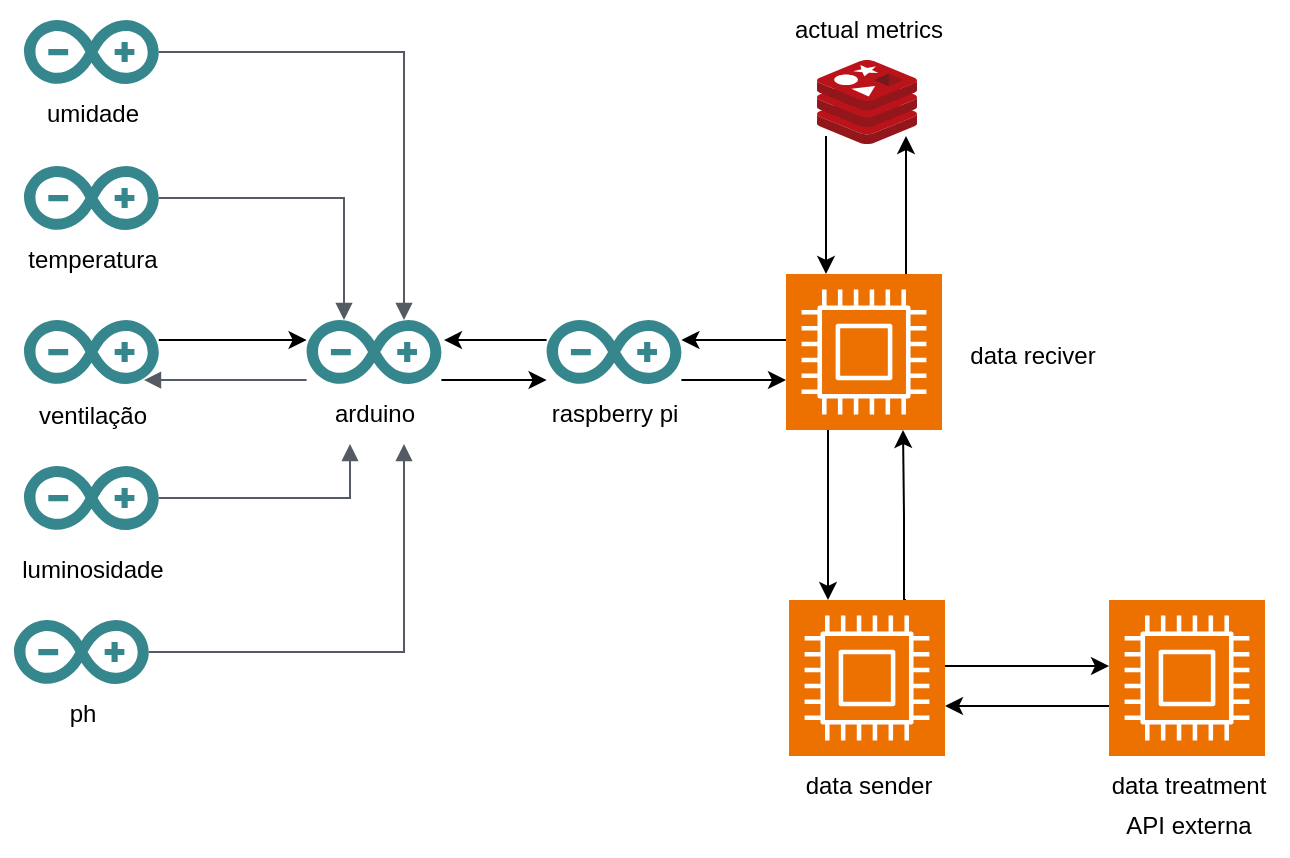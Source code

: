<mxfile version="24.7.5">
  <diagram name="Página-1" id="aqjn5yu_CwYa-IjR6-ns">
    <mxGraphModel dx="1434" dy="838" grid="1" gridSize="10" guides="1" tooltips="1" connect="1" arrows="1" fold="1" page="1" pageScale="1" pageWidth="827" pageHeight="1169" math="0" shadow="0">
      <root>
        <mxCell id="0" />
        <mxCell id="1" parent="0" />
        <mxCell id="mgOll1FOYgMa-ygw_UL6-41" value="" style="edgeStyle=orthogonalEdgeStyle;rounded=0;orthogonalLoop=1;jettySize=auto;html=1;" parent="1" source="mgOll1FOYgMa-ygw_UL6-1" edge="1">
          <mxGeometry relative="1" as="geometry">
            <Array as="points">
              <mxPoint x="501" y="230" />
              <mxPoint x="501" y="230" />
            </Array>
            <mxPoint x="501" y="188" as="targetPoint" />
          </mxGeometry>
        </mxCell>
        <mxCell id="fOibp7O-xZa-6x5nayED-6" value="" style="edgeStyle=orthogonalEdgeStyle;rounded=0;orthogonalLoop=1;jettySize=auto;html=1;" edge="1" parent="1" source="mgOll1FOYgMa-ygw_UL6-1" target="fOibp7O-xZa-6x5nayED-1">
          <mxGeometry relative="1" as="geometry">
            <Array as="points">
              <mxPoint x="420" y="290" />
              <mxPoint x="420" y="290" />
            </Array>
          </mxGeometry>
        </mxCell>
        <mxCell id="fOibp7O-xZa-6x5nayED-9" value="" style="edgeStyle=orthogonalEdgeStyle;rounded=0;orthogonalLoop=1;jettySize=auto;html=1;entryX=0.25;entryY=0;entryDx=0;entryDy=0;entryPerimeter=0;" edge="1" parent="1" source="mgOll1FOYgMa-ygw_UL6-1" target="mgOll1FOYgMa-ygw_UL6-36">
          <mxGeometry relative="1" as="geometry">
            <Array as="points">
              <mxPoint x="462" y="360" />
              <mxPoint x="462" y="360" />
            </Array>
          </mxGeometry>
        </mxCell>
        <mxCell id="mgOll1FOYgMa-ygw_UL6-1" value="" style="sketch=0;points=[[0,0,0],[0.25,0,0],[0.5,0,0],[0.75,0,0],[1,0,0],[0,1,0],[0.25,1,0],[0.5,1,0],[0.75,1,0],[1,1,0],[0,0.25,0],[0,0.5,0],[0,0.75,0],[1,0.25,0],[1,0.5,0],[1,0.75,0]];outlineConnect=0;fontColor=#232F3E;fillColor=#ED7100;strokeColor=#ffffff;dashed=0;verticalLabelPosition=bottom;verticalAlign=top;align=center;html=1;fontSize=12;fontStyle=0;aspect=fixed;shape=mxgraph.aws4.resourceIcon;resIcon=mxgraph.aws4.compute;" parent="1" vertex="1">
          <mxGeometry x="441" y="257" width="78" height="78" as="geometry" />
        </mxCell>
        <mxCell id="mgOll1FOYgMa-ygw_UL6-2" value="data reciver" style="text;html=1;align=center;verticalAlign=middle;resizable=0;points=[];autosize=1;strokeColor=none;fillColor=none;" parent="1" vertex="1">
          <mxGeometry x="519" y="283" width="90" height="30" as="geometry" />
        </mxCell>
        <mxCell id="mgOll1FOYgMa-ygw_UL6-4" value="" style="dashed=0;outlineConnect=0;html=1;align=center;labelPosition=center;verticalLabelPosition=bottom;verticalAlign=top;shape=mxgraph.weblogos.arduino;fillColor=#36868D;strokeColor=none" parent="1" vertex="1">
          <mxGeometry x="60" y="130" width="67.4" height="32" as="geometry" />
        </mxCell>
        <mxCell id="mgOll1FOYgMa-ygw_UL6-5" value="umidade" style="text;html=1;align=center;verticalAlign=middle;resizable=0;points=[];autosize=1;strokeColor=none;fillColor=none;" parent="1" vertex="1">
          <mxGeometry x="58.7" y="162" width="70" height="30" as="geometry" />
        </mxCell>
        <mxCell id="mgOll1FOYgMa-ygw_UL6-7" value="" style="dashed=0;outlineConnect=0;html=1;align=center;labelPosition=center;verticalLabelPosition=bottom;verticalAlign=top;shape=mxgraph.weblogos.arduino;fillColor=#36868D;strokeColor=none" parent="1" vertex="1">
          <mxGeometry x="60" y="203" width="67.4" height="32" as="geometry" />
        </mxCell>
        <mxCell id="mgOll1FOYgMa-ygw_UL6-8" value="temperatura" style="text;html=1;align=center;verticalAlign=middle;resizable=0;points=[];autosize=1;strokeColor=none;fillColor=none;" parent="1" vertex="1">
          <mxGeometry x="48.7" y="235" width="90" height="30" as="geometry" />
        </mxCell>
        <mxCell id="mgOll1FOYgMa-ygw_UL6-25" value="" style="edgeStyle=orthogonalEdgeStyle;rounded=0;orthogonalLoop=1;jettySize=auto;html=1;" parent="1" source="mgOll1FOYgMa-ygw_UL6-12" target="mgOll1FOYgMa-ygw_UL6-20" edge="1">
          <mxGeometry relative="1" as="geometry">
            <Array as="points">
              <mxPoint x="180" y="290" />
              <mxPoint x="180" y="290" />
            </Array>
          </mxGeometry>
        </mxCell>
        <mxCell id="mgOll1FOYgMa-ygw_UL6-12" value="" style="dashed=0;outlineConnect=0;html=1;align=center;labelPosition=center;verticalLabelPosition=bottom;verticalAlign=top;shape=mxgraph.weblogos.arduino;fillColor=#36868D;strokeColor=none" parent="1" vertex="1">
          <mxGeometry x="60" y="280" width="67.4" height="32" as="geometry" />
        </mxCell>
        <mxCell id="mgOll1FOYgMa-ygw_UL6-13" value="ph" style="text;html=1;align=center;verticalAlign=middle;resizable=0;points=[];autosize=1;strokeColor=none;fillColor=none;" parent="1" vertex="1">
          <mxGeometry x="68.7" y="462" width="40" height="30" as="geometry" />
        </mxCell>
        <mxCell id="mgOll1FOYgMa-ygw_UL6-14" value="" style="dashed=0;outlineConnect=0;html=1;align=center;labelPosition=center;verticalLabelPosition=bottom;verticalAlign=top;shape=mxgraph.weblogos.arduino;fillColor=#36868D;strokeColor=none" parent="1" vertex="1">
          <mxGeometry x="60" y="353" width="67.4" height="32" as="geometry" />
        </mxCell>
        <mxCell id="mgOll1FOYgMa-ygw_UL6-15" value="luminosidade" style="text;html=1;align=center;verticalAlign=middle;resizable=0;points=[];autosize=1;strokeColor=none;fillColor=none;" parent="1" vertex="1">
          <mxGeometry x="48.7" y="390" width="90" height="30" as="geometry" />
        </mxCell>
        <mxCell id="mgOll1FOYgMa-ygw_UL6-16" value="" style="dashed=0;outlineConnect=0;html=1;align=center;labelPosition=center;verticalLabelPosition=bottom;verticalAlign=top;shape=mxgraph.weblogos.arduino;fillColor=#36868D;strokeColor=none" parent="1" vertex="1">
          <mxGeometry x="55" y="430" width="67.4" height="32" as="geometry" />
        </mxCell>
        <mxCell id="mgOll1FOYgMa-ygw_UL6-17" value="ventilação" style="text;html=1;align=center;verticalAlign=middle;resizable=0;points=[];autosize=1;strokeColor=none;fillColor=none;" parent="1" vertex="1">
          <mxGeometry x="53.7" y="313" width="80" height="30" as="geometry" />
        </mxCell>
        <mxCell id="fOibp7O-xZa-6x5nayED-3" value="" style="edgeStyle=orthogonalEdgeStyle;rounded=0;orthogonalLoop=1;jettySize=auto;html=1;" edge="1" parent="1" source="mgOll1FOYgMa-ygw_UL6-20" target="fOibp7O-xZa-6x5nayED-1">
          <mxGeometry relative="1" as="geometry">
            <Array as="points">
              <mxPoint x="290" y="310" />
              <mxPoint x="290" y="310" />
            </Array>
          </mxGeometry>
        </mxCell>
        <mxCell id="mgOll1FOYgMa-ygw_UL6-20" value="" style="dashed=0;outlineConnect=0;html=1;align=center;labelPosition=center;verticalLabelPosition=bottom;verticalAlign=top;shape=mxgraph.weblogos.arduino;fillColor=#36868D;strokeColor=none" parent="1" vertex="1">
          <mxGeometry x="201.3" y="280" width="67.4" height="32" as="geometry" />
        </mxCell>
        <mxCell id="mgOll1FOYgMa-ygw_UL6-21" value="arduino" style="text;html=1;align=center;verticalAlign=middle;resizable=0;points=[];autosize=1;strokeColor=none;fillColor=none;" parent="1" vertex="1">
          <mxGeometry x="205" y="312" width="60" height="30" as="geometry" />
        </mxCell>
        <mxCell id="mgOll1FOYgMa-ygw_UL6-26" value="" style="edgeStyle=orthogonalEdgeStyle;html=1;endArrow=none;elbow=vertical;startArrow=block;startFill=1;strokeColor=#545B64;rounded=0;exitX=0.89;exitY=0.938;exitDx=0;exitDy=0;exitPerimeter=0;" parent="1" source="mgOll1FOYgMa-ygw_UL6-12" target="mgOll1FOYgMa-ygw_UL6-20" edge="1">
          <mxGeometry width="100" relative="1" as="geometry">
            <mxPoint x="360" y="430" as="sourcePoint" />
            <mxPoint x="460" y="430" as="targetPoint" />
            <Array as="points">
              <mxPoint x="180" y="310" />
              <mxPoint x="180" y="310" />
            </Array>
          </mxGeometry>
        </mxCell>
        <mxCell id="mgOll1FOYgMa-ygw_UL6-27" value="" style="edgeStyle=orthogonalEdgeStyle;html=1;endArrow=block;elbow=vertical;startArrow=none;endFill=1;strokeColor=#545B64;rounded=0;" parent="1" source="mgOll1FOYgMa-ygw_UL6-7" target="mgOll1FOYgMa-ygw_UL6-20" edge="1">
          <mxGeometry width="100" relative="1" as="geometry">
            <mxPoint x="360" y="430" as="sourcePoint" />
            <mxPoint x="460" y="430" as="targetPoint" />
            <Array as="points">
              <mxPoint x="220" y="219" />
            </Array>
          </mxGeometry>
        </mxCell>
        <mxCell id="mgOll1FOYgMa-ygw_UL6-28" value="" style="edgeStyle=orthogonalEdgeStyle;html=1;endArrow=block;elbow=vertical;startArrow=none;endFill=1;strokeColor=#545B64;rounded=0;" parent="1" source="mgOll1FOYgMa-ygw_UL6-4" target="mgOll1FOYgMa-ygw_UL6-20" edge="1">
          <mxGeometry width="100" relative="1" as="geometry">
            <mxPoint x="360" y="430" as="sourcePoint" />
            <mxPoint x="460" y="430" as="targetPoint" />
            <Array as="points">
              <mxPoint x="250" y="146" />
            </Array>
          </mxGeometry>
        </mxCell>
        <mxCell id="mgOll1FOYgMa-ygw_UL6-29" value="" style="edgeStyle=orthogonalEdgeStyle;html=1;endArrow=block;elbow=vertical;startArrow=none;endFill=1;strokeColor=#545B64;rounded=0;entryX=0.3;entryY=1;entryDx=0;entryDy=0;entryPerimeter=0;" parent="1" source="mgOll1FOYgMa-ygw_UL6-14" target="mgOll1FOYgMa-ygw_UL6-21" edge="1">
          <mxGeometry width="100" relative="1" as="geometry">
            <mxPoint x="360" y="430" as="sourcePoint" />
            <mxPoint x="460" y="430" as="targetPoint" />
          </mxGeometry>
        </mxCell>
        <mxCell id="mgOll1FOYgMa-ygw_UL6-30" value="" style="edgeStyle=orthogonalEdgeStyle;html=1;endArrow=block;elbow=vertical;startArrow=none;endFill=1;strokeColor=#545B64;rounded=0;" parent="1" source="mgOll1FOYgMa-ygw_UL6-16" target="mgOll1FOYgMa-ygw_UL6-21" edge="1">
          <mxGeometry width="100" relative="1" as="geometry">
            <mxPoint x="360" y="430" as="sourcePoint" />
            <mxPoint x="460" y="430" as="targetPoint" />
            <Array as="points">
              <mxPoint x="250" y="446" />
            </Array>
          </mxGeometry>
        </mxCell>
        <mxCell id="mgOll1FOYgMa-ygw_UL6-42" value="" style="edgeStyle=orthogonalEdgeStyle;rounded=0;orthogonalLoop=1;jettySize=auto;html=1;" parent="1" target="mgOll1FOYgMa-ygw_UL6-1" edge="1">
          <mxGeometry relative="1" as="geometry">
            <Array as="points">
              <mxPoint x="461" y="220" />
              <mxPoint x="461" y="220" />
            </Array>
            <mxPoint x="461" y="188" as="sourcePoint" />
          </mxGeometry>
        </mxCell>
        <mxCell id="mgOll1FOYgMa-ygw_UL6-46" value="" style="edgeStyle=orthogonalEdgeStyle;rounded=0;orthogonalLoop=1;jettySize=auto;html=1;" parent="1" source="mgOll1FOYgMa-ygw_UL6-36" target="mgOll1FOYgMa-ygw_UL6-45" edge="1">
          <mxGeometry relative="1" as="geometry">
            <Array as="points">
              <mxPoint x="552.5" y="453" />
              <mxPoint x="552.5" y="453" />
            </Array>
          </mxGeometry>
        </mxCell>
        <mxCell id="fOibp7O-xZa-6x5nayED-11" value="" style="edgeStyle=orthogonalEdgeStyle;rounded=0;orthogonalLoop=1;jettySize=auto;html=1;entryX=0.75;entryY=1;entryDx=0;entryDy=0;entryPerimeter=0;exitX=0.75;exitY=0;exitDx=0;exitDy=0;exitPerimeter=0;" edge="1" parent="1" source="mgOll1FOYgMa-ygw_UL6-36" target="mgOll1FOYgMa-ygw_UL6-1">
          <mxGeometry relative="1" as="geometry">
            <Array as="points">
              <mxPoint x="500" y="420" />
              <mxPoint x="500" y="378" />
            </Array>
          </mxGeometry>
        </mxCell>
        <mxCell id="mgOll1FOYgMa-ygw_UL6-36" value="" style="sketch=0;points=[[0,0,0],[0.25,0,0],[0.5,0,0],[0.75,0,0],[1,0,0],[0,1,0],[0.25,1,0],[0.5,1,0],[0.75,1,0],[1,1,0],[0,0.25,0],[0,0.5,0],[0,0.75,0],[1,0.25,0],[1,0.5,0],[1,0.75,0]];outlineConnect=0;fontColor=#232F3E;fillColor=#ED7100;strokeColor=#ffffff;dashed=0;verticalLabelPosition=bottom;verticalAlign=top;align=center;html=1;fontSize=12;fontStyle=0;aspect=fixed;shape=mxgraph.aws4.resourceIcon;resIcon=mxgraph.aws4.compute;" parent="1" vertex="1">
          <mxGeometry x="442.5" y="420" width="78" height="78" as="geometry" />
        </mxCell>
        <mxCell id="mgOll1FOYgMa-ygw_UL6-40" value="actual metrics" style="text;html=1;align=center;verticalAlign=middle;resizable=0;points=[];autosize=1;strokeColor=none;fillColor=none;" parent="1" vertex="1">
          <mxGeometry x="431.5" y="120" width="100" height="30" as="geometry" />
        </mxCell>
        <mxCell id="mgOll1FOYgMa-ygw_UL6-44" value="data sender" style="text;html=1;align=center;verticalAlign=middle;resizable=0;points=[];autosize=1;strokeColor=none;fillColor=none;" parent="1" vertex="1">
          <mxGeometry x="436.5" y="498" width="90" height="30" as="geometry" />
        </mxCell>
        <mxCell id="mgOll1FOYgMa-ygw_UL6-47" value="" style="edgeStyle=orthogonalEdgeStyle;rounded=0;orthogonalLoop=1;jettySize=auto;html=1;" parent="1" source="mgOll1FOYgMa-ygw_UL6-45" target="mgOll1FOYgMa-ygw_UL6-36" edge="1">
          <mxGeometry relative="1" as="geometry">
            <Array as="points">
              <mxPoint x="582.5" y="473" />
              <mxPoint x="582.5" y="473" />
            </Array>
          </mxGeometry>
        </mxCell>
        <mxCell id="mgOll1FOYgMa-ygw_UL6-45" value="" style="sketch=0;points=[[0,0,0],[0.25,0,0],[0.5,0,0],[0.75,0,0],[1,0,0],[0,1,0],[0.25,1,0],[0.5,1,0],[0.75,1,0],[1,1,0],[0,0.25,0],[0,0.5,0],[0,0.75,0],[1,0.25,0],[1,0.5,0],[1,0.75,0]];outlineConnect=0;fontColor=#232F3E;fillColor=#ED7100;strokeColor=#ffffff;dashed=0;verticalLabelPosition=bottom;verticalAlign=top;align=center;html=1;fontSize=12;fontStyle=0;aspect=fixed;shape=mxgraph.aws4.resourceIcon;resIcon=mxgraph.aws4.compute;" parent="1" vertex="1">
          <mxGeometry x="602.5" y="420" width="78" height="78" as="geometry" />
        </mxCell>
        <mxCell id="mgOll1FOYgMa-ygw_UL6-48" value="data treatment" style="text;html=1;align=center;verticalAlign=middle;resizable=0;points=[];autosize=1;strokeColor=none;fillColor=none;" parent="1" vertex="1">
          <mxGeometry x="591.5" y="498" width="100" height="30" as="geometry" />
        </mxCell>
        <mxCell id="fOibp7O-xZa-6x5nayED-4" value="" style="edgeStyle=orthogonalEdgeStyle;rounded=0;orthogonalLoop=1;jettySize=auto;html=1;entryX=1.019;entryY=0.313;entryDx=0;entryDy=0;entryPerimeter=0;" edge="1" parent="1" source="fOibp7O-xZa-6x5nayED-1" target="mgOll1FOYgMa-ygw_UL6-20">
          <mxGeometry relative="1" as="geometry">
            <Array as="points">
              <mxPoint x="310" y="290" />
              <mxPoint x="310" y="290" />
            </Array>
          </mxGeometry>
        </mxCell>
        <mxCell id="fOibp7O-xZa-6x5nayED-5" value="" style="edgeStyle=orthogonalEdgeStyle;rounded=0;orthogonalLoop=1;jettySize=auto;html=1;" edge="1" parent="1" source="fOibp7O-xZa-6x5nayED-1" target="mgOll1FOYgMa-ygw_UL6-1">
          <mxGeometry relative="1" as="geometry">
            <Array as="points">
              <mxPoint x="410" y="310" />
              <mxPoint x="410" y="310" />
            </Array>
          </mxGeometry>
        </mxCell>
        <mxCell id="fOibp7O-xZa-6x5nayED-1" value="" style="dashed=0;outlineConnect=0;html=1;align=center;labelPosition=center;verticalLabelPosition=bottom;verticalAlign=top;shape=mxgraph.weblogos.arduino;fillColor=#36868D;strokeColor=none" vertex="1" parent="1">
          <mxGeometry x="321.3" y="280" width="67.4" height="32" as="geometry" />
        </mxCell>
        <mxCell id="fOibp7O-xZa-6x5nayED-2" value="raspberry pi" style="text;html=1;align=center;verticalAlign=middle;resizable=0;points=[];autosize=1;strokeColor=none;fillColor=none;" vertex="1" parent="1">
          <mxGeometry x="310" y="312" width="90" height="30" as="geometry" />
        </mxCell>
        <mxCell id="fOibp7O-xZa-6x5nayED-10" value="API externa" style="text;html=1;align=center;verticalAlign=middle;resizable=0;points=[];autosize=1;strokeColor=none;fillColor=none;" vertex="1" parent="1">
          <mxGeometry x="596.5" y="518" width="90" height="30" as="geometry" />
        </mxCell>
        <mxCell id="fOibp7O-xZa-6x5nayED-14" value="" style="image;sketch=0;aspect=fixed;html=1;points=[];align=center;fontSize=12;image=img/lib/mscae/Cache_Redis_Product.svg;" vertex="1" parent="1">
          <mxGeometry x="456.5" y="150" width="50" height="42" as="geometry" />
        </mxCell>
      </root>
    </mxGraphModel>
  </diagram>
</mxfile>
